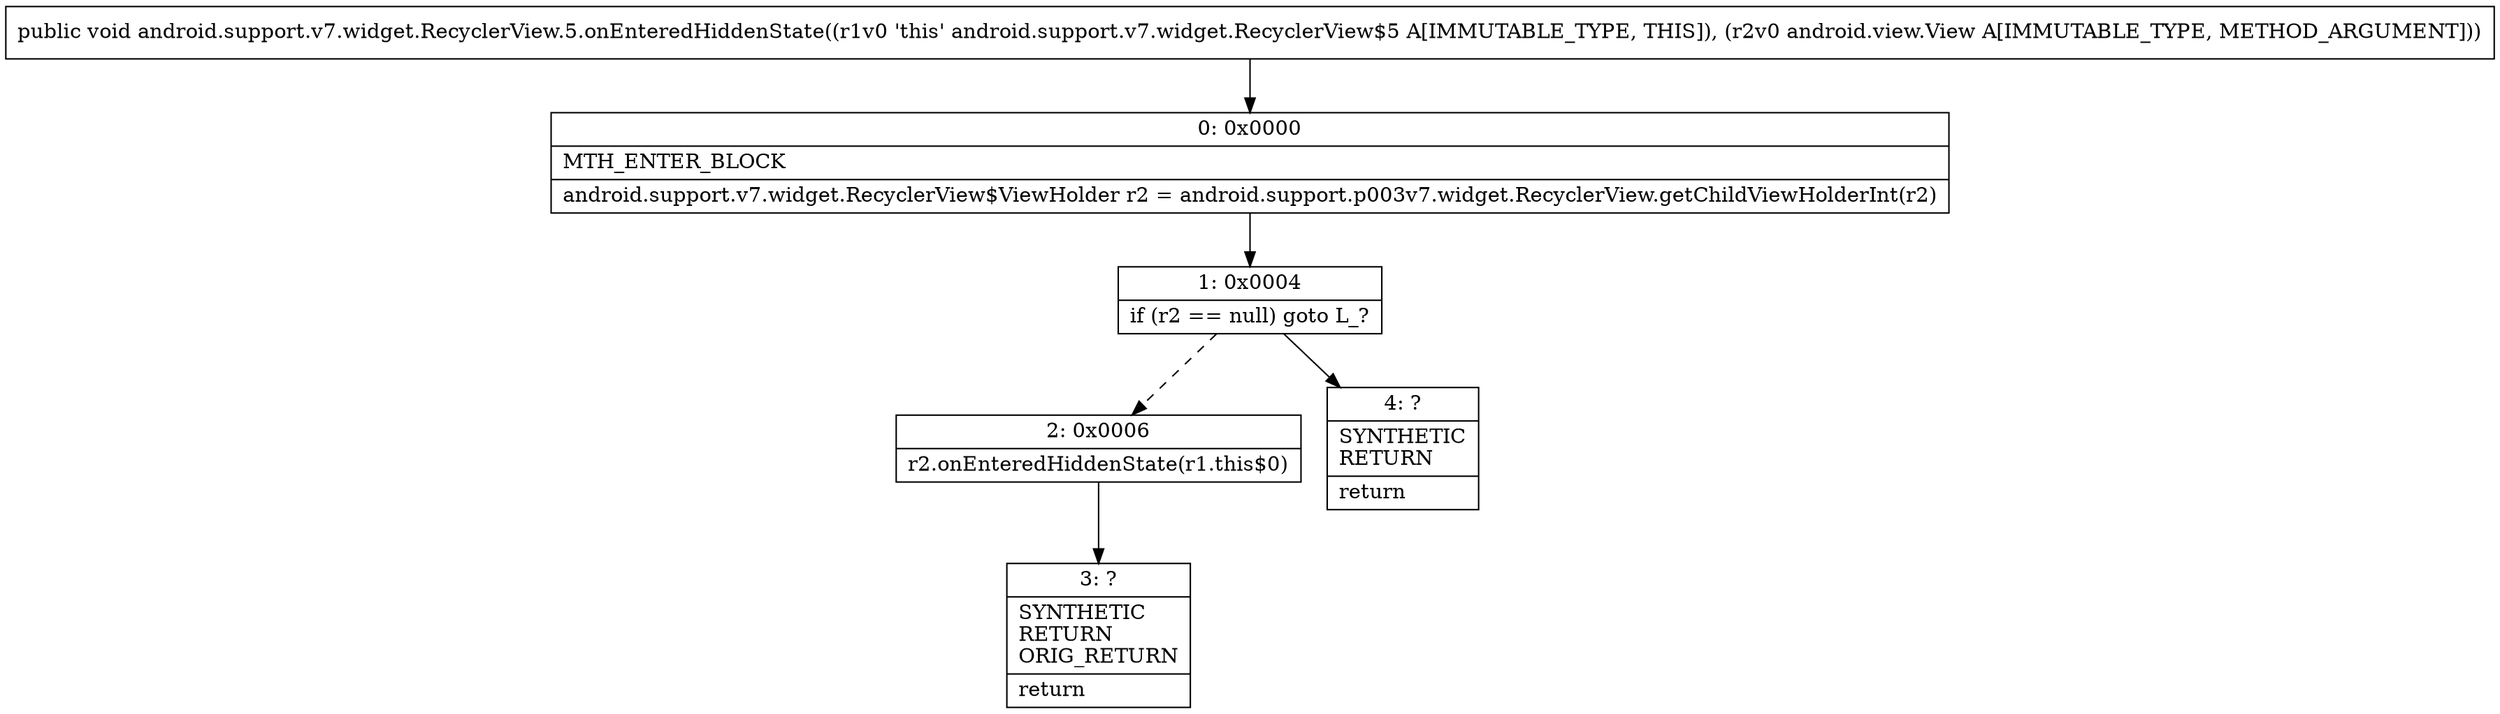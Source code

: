 digraph "CFG forandroid.support.v7.widget.RecyclerView.5.onEnteredHiddenState(Landroid\/view\/View;)V" {
Node_0 [shape=record,label="{0\:\ 0x0000|MTH_ENTER_BLOCK\l|android.support.v7.widget.RecyclerView$ViewHolder r2 = android.support.p003v7.widget.RecyclerView.getChildViewHolderInt(r2)\l}"];
Node_1 [shape=record,label="{1\:\ 0x0004|if (r2 == null) goto L_?\l}"];
Node_2 [shape=record,label="{2\:\ 0x0006|r2.onEnteredHiddenState(r1.this$0)\l}"];
Node_3 [shape=record,label="{3\:\ ?|SYNTHETIC\lRETURN\lORIG_RETURN\l|return\l}"];
Node_4 [shape=record,label="{4\:\ ?|SYNTHETIC\lRETURN\l|return\l}"];
MethodNode[shape=record,label="{public void android.support.v7.widget.RecyclerView.5.onEnteredHiddenState((r1v0 'this' android.support.v7.widget.RecyclerView$5 A[IMMUTABLE_TYPE, THIS]), (r2v0 android.view.View A[IMMUTABLE_TYPE, METHOD_ARGUMENT])) }"];
MethodNode -> Node_0;
Node_0 -> Node_1;
Node_1 -> Node_2[style=dashed];
Node_1 -> Node_4;
Node_2 -> Node_3;
}

